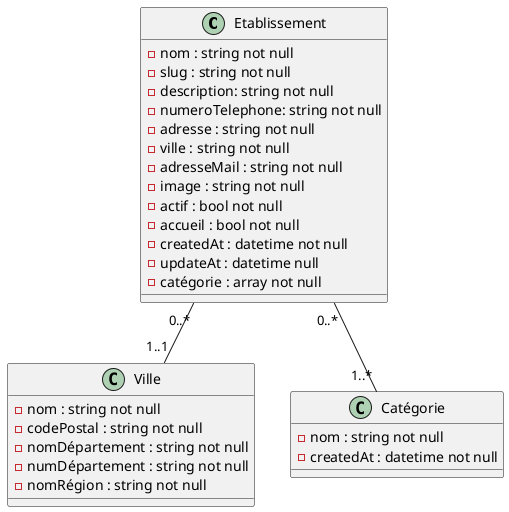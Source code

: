 @startuml
class Etablissement{
- nom : string not null
- slug : string not null
- description: string not null
- numeroTelephone: string not null
- adresse : string not null
- ville : string not null
- adresseMail : string not null
- image : string not null
- actif : bool not null
- accueil : bool not null
- createdAt : datetime not null
- updateAt : datetime null
- catégorie : array not null
}

class Ville{
- nom : string not null
- codePostal : string not null
- nomDépartement : string not null
- numDépartement : string not null
- nomRégion : string not null
}

class Catégorie{
- nom : string not null
- createdAt : datetime not null
}

Etablissement "0..*"--"1..1"Ville
Etablissement "0..*"--"1..*"Catégorie


@enduml